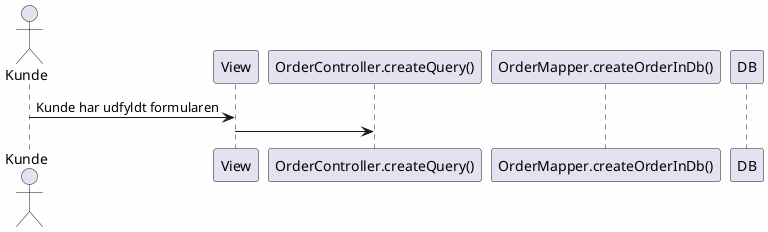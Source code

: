 @startuml
'https://plantuml.com/sequence-diagram

skinparam backgroundColor #FEFEFE

actor Kunde
participant View as V
participant "OrderController.createQuery()" as C
participant "OrderMapper.createOrderInDb()" as M
participant DB


Kunde -> V: Kunde har udfyldt formularen

V -> C:

deactivate V

@enduml